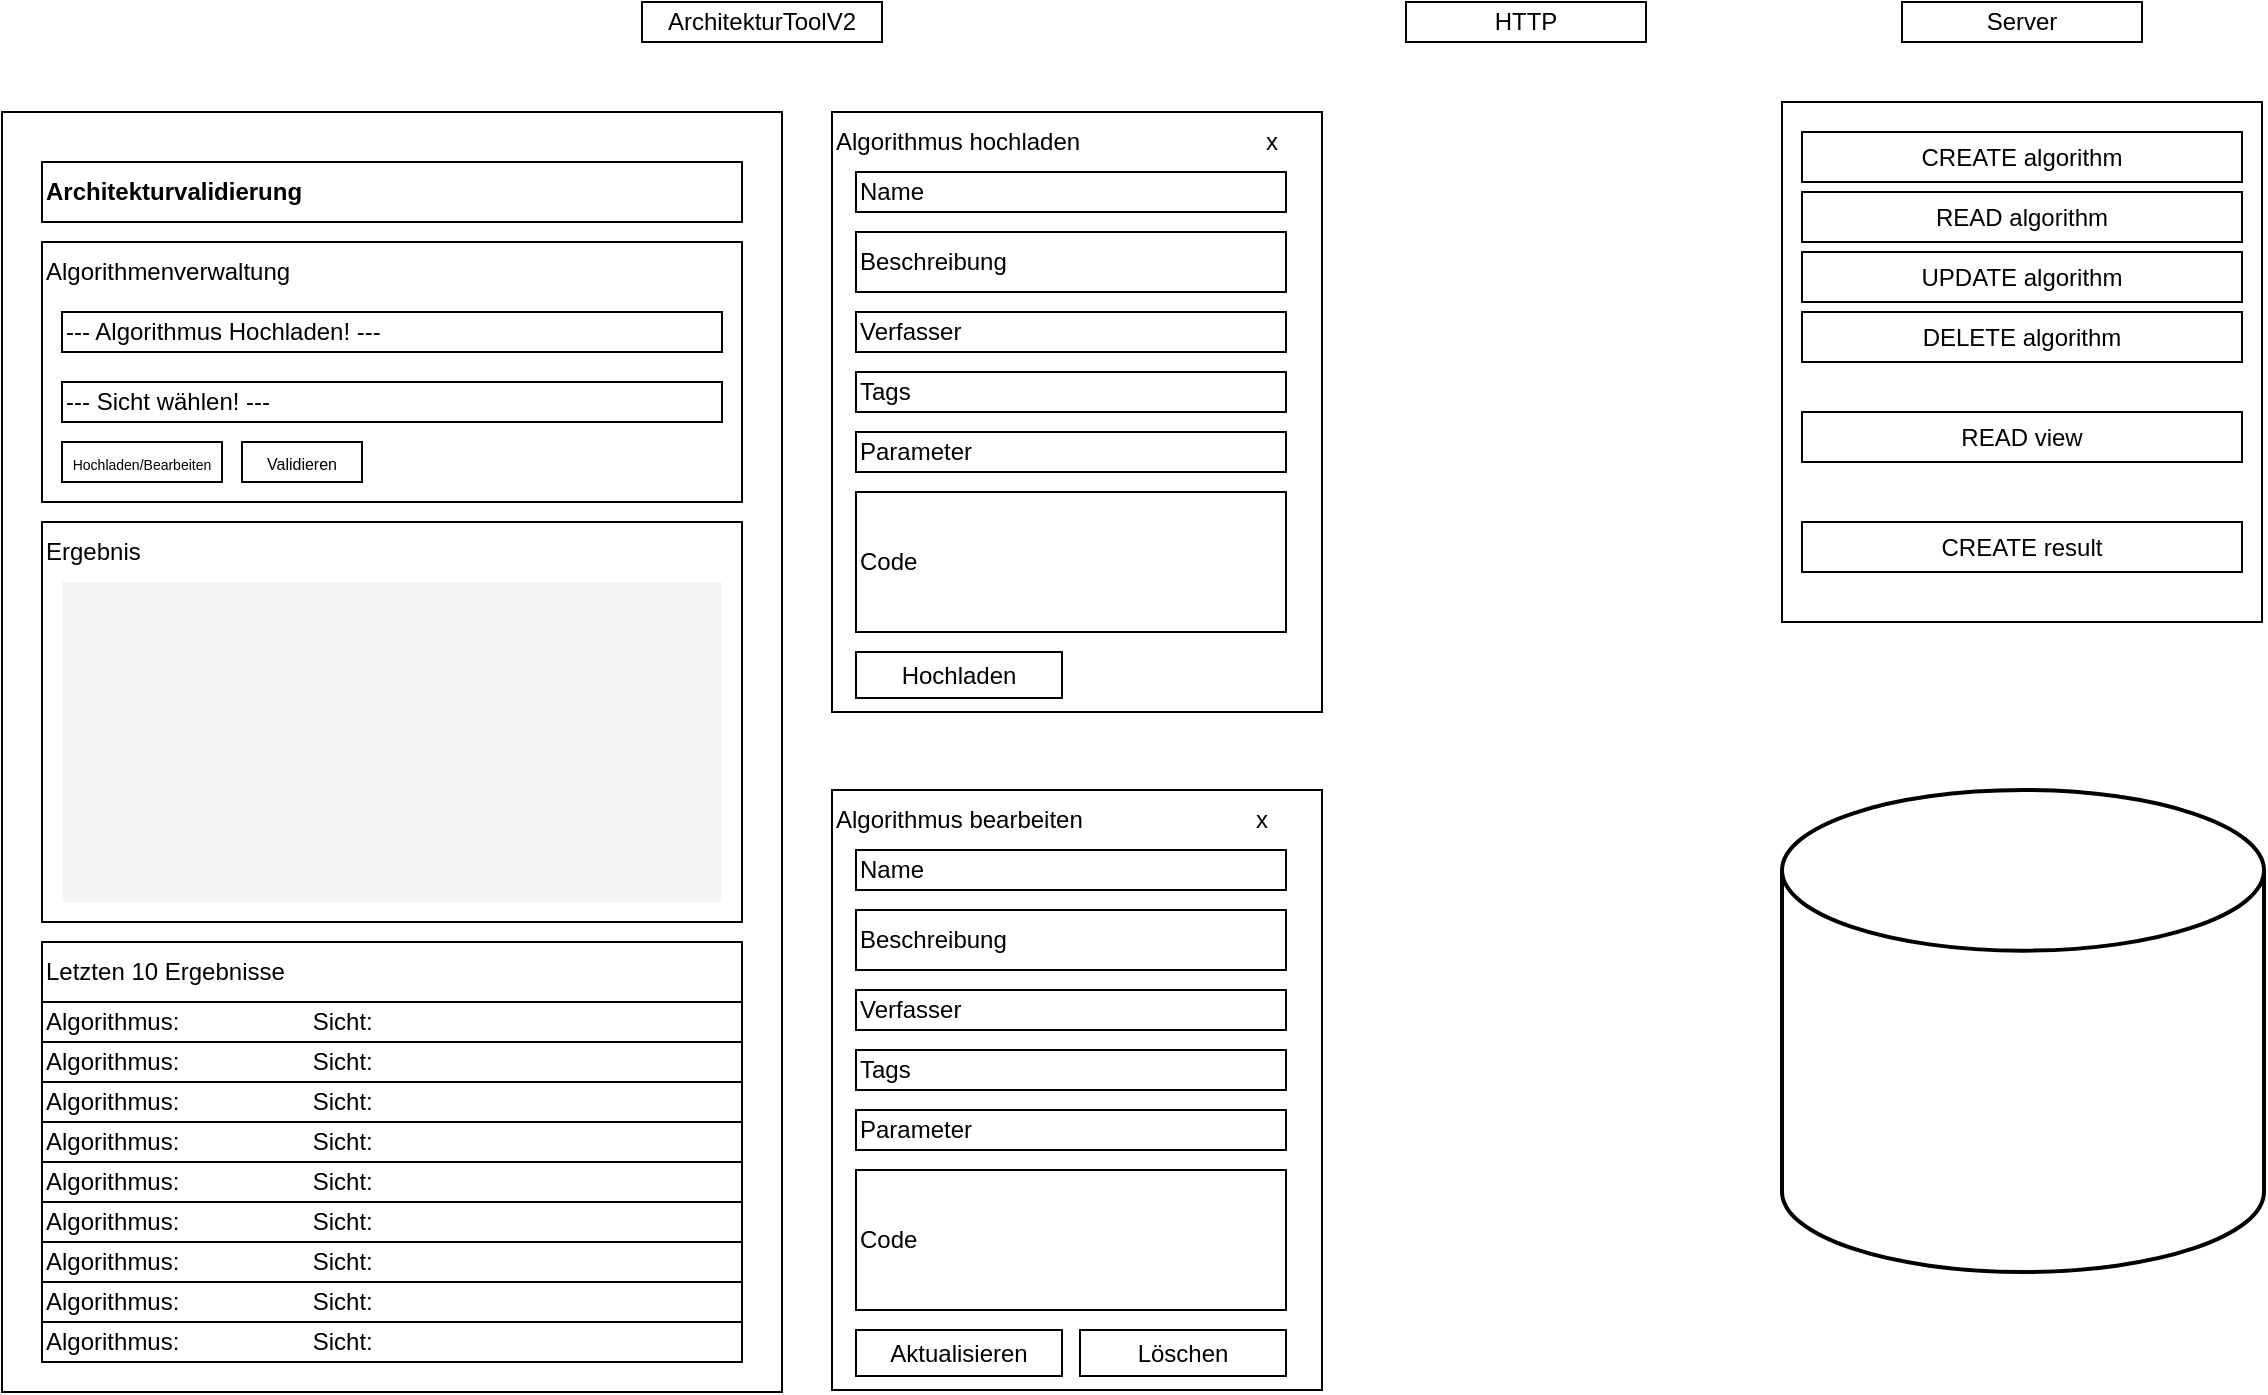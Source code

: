 <mxfile version="27.1.6">
  <diagram name="Seite-1" id="F9ilM62c__iO2jsk8ORU">
    <mxGraphModel dx="1426" dy="759" grid="1" gridSize="10" guides="1" tooltips="1" connect="1" arrows="1" fold="1" page="1" pageScale="1" pageWidth="1169" pageHeight="827" math="0" shadow="0">
      <root>
        <mxCell id="0" />
        <mxCell id="1" parent="0" />
        <mxCell id="2Tae3fJIZkJhiTBy6wiu-30" value="HTTP" style="rounded=0;whiteSpace=wrap;html=1;" vertex="1" parent="1">
          <mxGeometry x="722" y="40" width="120" height="20" as="geometry" />
        </mxCell>
        <mxCell id="2Tae3fJIZkJhiTBy6wiu-31" value="Server" style="rounded=0;whiteSpace=wrap;html=1;" vertex="1" parent="1">
          <mxGeometry x="970" y="40" width="120" height="20" as="geometry" />
        </mxCell>
        <mxCell id="HBaT90F2bRzQB5eEI21i-2" value="ArchitekturToolV2" style="rounded=0;whiteSpace=wrap;html=1;container=0;" parent="1" vertex="1">
          <mxGeometry x="340" y="40" width="120" height="20" as="geometry" />
        </mxCell>
        <mxCell id="HBaT90F2bRzQB5eEI21i-3" value="" style="rounded=0;whiteSpace=wrap;html=1;container=0;" parent="1" vertex="1">
          <mxGeometry x="20" y="95" width="390" height="640" as="geometry" />
        </mxCell>
        <mxCell id="HBaT90F2bRzQB5eEI21i-8" value="&lt;b&gt;Architekturvalidierung&lt;/b&gt;" style="rounded=0;whiteSpace=wrap;html=1;align=left;container=0;" parent="1" vertex="1">
          <mxGeometry x="40" y="120" width="350" height="30" as="geometry" />
        </mxCell>
        <mxCell id="HBaT90F2bRzQB5eEI21i-9" value="" style="rounded=0;whiteSpace=wrap;html=1;container=0;" parent="1" vertex="1">
          <mxGeometry x="40" y="160" width="350" height="130" as="geometry" />
        </mxCell>
        <mxCell id="HBaT90F2bRzQB5eEI21i-10" value="Algorithmenverwaltung" style="text;html=1;align=left;verticalAlign=middle;whiteSpace=wrap;rounded=0;container=0;" parent="1" vertex="1">
          <mxGeometry x="40" y="160" width="130" height="30" as="geometry" />
        </mxCell>
        <mxCell id="HBaT90F2bRzQB5eEI21i-11" value="--- Algorithmus Hochladen! ---" style="rounded=0;whiteSpace=wrap;html=1;align=left;container=0;" parent="1" vertex="1">
          <mxGeometry x="50" y="195" width="330" height="20" as="geometry" />
        </mxCell>
        <mxCell id="HBaT90F2bRzQB5eEI21i-12" value="--- Sicht wählen! ---" style="rounded=0;whiteSpace=wrap;html=1;align=left;container=0;" parent="1" vertex="1">
          <mxGeometry x="50" y="230" width="330" height="20" as="geometry" />
        </mxCell>
        <mxCell id="HBaT90F2bRzQB5eEI21i-13" value="&lt;font style=&quot;font-size: 7px;&quot;&gt;Hochladen/Bearbeiten&lt;/font&gt;" style="rounded=0;whiteSpace=wrap;html=1;container=0;" parent="1" vertex="1">
          <mxGeometry x="50" y="260" width="80" height="20" as="geometry" />
        </mxCell>
        <mxCell id="HBaT90F2bRzQB5eEI21i-14" value="&lt;font style=&quot;font-size: 8px;&quot;&gt;Validieren&lt;/font&gt;" style="rounded=0;whiteSpace=wrap;html=1;container=0;" parent="1" vertex="1">
          <mxGeometry x="140" y="260" width="60" height="20" as="geometry" />
        </mxCell>
        <mxCell id="HBaT90F2bRzQB5eEI21i-16" value="" style="rounded=0;whiteSpace=wrap;html=1;container=0;" parent="1" vertex="1">
          <mxGeometry x="40" y="300" width="350" height="200" as="geometry" />
        </mxCell>
        <mxCell id="HBaT90F2bRzQB5eEI21i-18" value="Ergebnis" style="text;html=1;align=left;verticalAlign=middle;whiteSpace=wrap;rounded=0;container=0;" parent="1" vertex="1">
          <mxGeometry x="40" y="300" width="130" height="30" as="geometry" />
        </mxCell>
        <mxCell id="HBaT90F2bRzQB5eEI21i-19" value="" style="rounded=0;whiteSpace=wrap;html=1;fillColor=light-dark(#F5F5F5,#4B4B4B);strokeColor=none;container=0;" parent="1" vertex="1">
          <mxGeometry x="50" y="330" width="330" height="160" as="geometry" />
        </mxCell>
        <mxCell id="HBaT90F2bRzQB5eEI21i-20" value="" style="rounded=0;whiteSpace=wrap;html=1;container=0;" parent="1" vertex="1">
          <mxGeometry x="40" y="510" width="350" height="210" as="geometry" />
        </mxCell>
        <mxCell id="HBaT90F2bRzQB5eEI21i-22" value="Letzten 10 Ergebnisse" style="text;html=1;align=left;verticalAlign=middle;whiteSpace=wrap;rounded=0;container=0;" parent="1" vertex="1">
          <mxGeometry x="40" y="510" width="130" height="30" as="geometry" />
        </mxCell>
        <mxCell id="HBaT90F2bRzQB5eEI21i-23" value="Algorithmus:&lt;span style=&quot;white-space: pre;&quot;&gt;&#x9;&lt;/span&gt;&lt;span style=&quot;white-space: pre;&quot;&gt;&#x9;&lt;/span&gt;&lt;span style=&quot;white-space: pre;&quot;&gt;&#x9;&lt;/span&gt;Sicht:&lt;span style=&quot;white-space: pre;&quot;&gt;&#x9;&lt;/span&gt;&lt;span style=&quot;white-space: pre;&quot;&gt;&#x9;&lt;/span&gt;&lt;span style=&quot;white-space: pre;&quot;&gt;&#x9;&lt;/span&gt;&lt;span style=&quot;white-space: pre;&quot;&gt;&#x9;&lt;/span&gt;&lt;span style=&quot;white-space: pre;&quot;&gt;&#x9;&lt;/span&gt;&lt;span style=&quot;color: rgba(0, 0, 0, 0); font-family: monospace; font-size: 0px; text-wrap-mode: nowrap;&quot;&gt;%3CmxGraphModel%3E%3Croot%3E%3CmxCell%20id%3D%220%22%2F%3E%3CmxCell%20id%3D%221%22%20parent%3D%220%22%2F%3E%3CmxCell%20id%3D%222%22%20value%3D%22---%20Algorithmus%20Hochladen!%20---%22%20style%3D%22rounded%3D0%3BwhiteSpace%3Dwrap%3Bhtml%3D1%3Balign%3Dleft%3B%22%20vertex%3D%221%22%20parent%3D%221%22%3E%3CmxGeometry%20x%3D%2250%22%20y%3D%22195%22%20width%3D%22330%22%20height%3D%2220%22%20as%3D%22geometry%22%2F%3E%3C%2FmxCell%3E%3C%2Froot%3E%3C%2FmxGraphModel%3E&lt;/span&gt;" style="rounded=0;whiteSpace=wrap;html=1;align=left;container=0;" parent="1" vertex="1">
          <mxGeometry x="40" y="540" width="350" height="20" as="geometry" />
        </mxCell>
        <mxCell id="HBaT90F2bRzQB5eEI21i-24" value="Algorithmus:&lt;span style=&quot;white-space: pre;&quot;&gt;&#x9;&lt;/span&gt;&lt;span style=&quot;white-space: pre;&quot;&gt;&#x9;&lt;/span&gt;&lt;span style=&quot;white-space: pre;&quot;&gt;&#x9;&lt;/span&gt;Sicht:&lt;span style=&quot;white-space: pre;&quot;&gt;&#x9;&lt;/span&gt;&lt;span style=&quot;white-space: pre;&quot;&gt;&#x9;&lt;/span&gt;&lt;span style=&quot;white-space: pre;&quot;&gt;&#x9;&lt;/span&gt;&lt;span style=&quot;white-space: pre;&quot;&gt;&#x9;&lt;/span&gt;&lt;span style=&quot;white-space: pre;&quot;&gt;&#x9;&lt;/span&gt;&lt;span style=&quot;color: rgba(0, 0, 0, 0); font-family: monospace; font-size: 0px; text-wrap-mode: nowrap;&quot;&gt;%3CmxGraphModel%3E%3Croot%3E%3CmxCell%20id%3D%220%22%2F%3E%3CmxCell%20id%3D%221%22%20parent%3D%220%22%2F%3E%3CmxCell%20id%3D%222%22%20value%3D%22---%20Algorithmus%20Hochladen!%20---%22%20style%3D%22rounded%3D0%3BwhiteSpace%3Dwrap%3Bhtml%3D1%3Balign%3Dleft%3B%22%20vertex%3D%221%22%20parent%3D%221%22%3E%3CmxGeometry%20x%3D%2250%22%20y%3D%22195%22%20width%3D%22330%22%20height%3D%2220%22%20as%3D%22geometry%22%2F%3E%3C%2FmxCell%3E%3C%2Froot%3E%3C%2FmxGraphModel%3E&lt;/span&gt;" style="rounded=0;whiteSpace=wrap;html=1;align=left;container=0;" parent="1" vertex="1">
          <mxGeometry x="40" y="580" width="350" height="20" as="geometry" />
        </mxCell>
        <mxCell id="HBaT90F2bRzQB5eEI21i-25" value="Algorithmus:&lt;span style=&quot;white-space: pre;&quot;&gt;&#x9;&lt;/span&gt;&lt;span style=&quot;white-space: pre;&quot;&gt;&#x9;&lt;/span&gt;&lt;span style=&quot;white-space: pre;&quot;&gt;&#x9;&lt;/span&gt;Sicht:&lt;span style=&quot;white-space: pre;&quot;&gt;&#x9;&lt;/span&gt;&lt;span style=&quot;white-space: pre;&quot;&gt;&#x9;&lt;/span&gt;&lt;span style=&quot;white-space: pre;&quot;&gt;&#x9;&lt;/span&gt;&lt;span style=&quot;white-space: pre;&quot;&gt;&#x9;&lt;/span&gt;&lt;span style=&quot;white-space: pre;&quot;&gt;&#x9;&lt;/span&gt;&lt;span style=&quot;color: rgba(0, 0, 0, 0); font-family: monospace; font-size: 0px; text-wrap-mode: nowrap;&quot;&gt;%3CmxGraphModel%3E%3Croot%3E%3CmxCell%20id%3D%220%22%2F%3E%3CmxCell%20id%3D%221%22%20parent%3D%220%22%2F%3E%3CmxCell%20id%3D%222%22%20value%3D%22---%20Algorithmus%20Hochladen!%20---%22%20style%3D%22rounded%3D0%3BwhiteSpace%3Dwrap%3Bhtml%3D1%3Balign%3Dleft%3B%22%20vertex%3D%221%22%20parent%3D%221%22%3E%3CmxGeometry%20x%3D%2250%22%20y%3D%22195%22%20width%3D%22330%22%20height%3D%2220%22%20as%3D%22geometry%22%2F%3E%3C%2FmxCell%3E%3C%2Froot%3E%3C%2FmxGraphModel%3E&lt;/span&gt;" style="rounded=0;whiteSpace=wrap;html=1;align=left;container=0;" parent="1" vertex="1">
          <mxGeometry x="40" y="560" width="350" height="20" as="geometry" />
        </mxCell>
        <mxCell id="HBaT90F2bRzQB5eEI21i-26" value="Algorithmus:&lt;span style=&quot;white-space: pre;&quot;&gt;&#x9;&lt;/span&gt;&lt;span style=&quot;white-space: pre;&quot;&gt;&#x9;&lt;/span&gt;&lt;span style=&quot;white-space: pre;&quot;&gt;&#x9;&lt;/span&gt;Sicht:&lt;span style=&quot;white-space: pre;&quot;&gt;&#x9;&lt;/span&gt;&lt;span style=&quot;white-space: pre;&quot;&gt;&#x9;&lt;/span&gt;&lt;span style=&quot;white-space: pre;&quot;&gt;&#x9;&lt;/span&gt;&lt;span style=&quot;white-space: pre;&quot;&gt;&#x9;&lt;/span&gt;&lt;span style=&quot;white-space: pre;&quot;&gt;&#x9;&lt;/span&gt;&lt;span style=&quot;color: rgba(0, 0, 0, 0); font-family: monospace; font-size: 0px; text-wrap-mode: nowrap;&quot;&gt;%3CmxGraphModel%3E%3Croot%3E%3CmxCell%20id%3D%220%22%2F%3E%3CmxCell%20id%3D%221%22%20parent%3D%220%22%2F%3E%3CmxCell%20id%3D%222%22%20value%3D%22---%20Algorithmus%20Hochladen!%20---%22%20style%3D%22rounded%3D0%3BwhiteSpace%3Dwrap%3Bhtml%3D1%3Balign%3Dleft%3B%22%20vertex%3D%221%22%20parent%3D%221%22%3E%3CmxGeometry%20x%3D%2250%22%20y%3D%22195%22%20width%3D%22330%22%20height%3D%2220%22%20as%3D%22geometry%22%2F%3E%3C%2FmxCell%3E%3C%2Froot%3E%3C%2FmxGraphModel%3E&lt;/span&gt;" style="rounded=0;whiteSpace=wrap;html=1;align=left;container=0;" parent="1" vertex="1">
          <mxGeometry x="40" y="640" width="350" height="20" as="geometry" />
        </mxCell>
        <mxCell id="HBaT90F2bRzQB5eEI21i-27" value="Algorithmus:&lt;span style=&quot;white-space: pre;&quot;&gt;&#x9;&lt;/span&gt;&lt;span style=&quot;white-space: pre;&quot;&gt;&#x9;&lt;/span&gt;&lt;span style=&quot;white-space: pre;&quot;&gt;&#x9;&lt;/span&gt;Sicht:&lt;span style=&quot;white-space: pre;&quot;&gt;&#x9;&lt;/span&gt;&lt;span style=&quot;white-space: pre;&quot;&gt;&#x9;&lt;/span&gt;&lt;span style=&quot;white-space: pre;&quot;&gt;&#x9;&lt;/span&gt;&lt;span style=&quot;white-space: pre;&quot;&gt;&#x9;&lt;/span&gt;&lt;span style=&quot;white-space: pre;&quot;&gt;&#x9;&lt;/span&gt;&lt;span style=&quot;color: rgba(0, 0, 0, 0); font-family: monospace; font-size: 0px; text-wrap-mode: nowrap;&quot;&gt;%3CmxGraphModel%3E%3Croot%3E%3CmxCell%20id%3D%220%22%2F%3E%3CmxCell%20id%3D%221%22%20parent%3D%220%22%2F%3E%3CmxCell%20id%3D%222%22%20value%3D%22---%20Algorithmus%20Hochladen!%20---%22%20style%3D%22rounded%3D0%3BwhiteSpace%3Dwrap%3Bhtml%3D1%3Balign%3Dleft%3B%22%20vertex%3D%221%22%20parent%3D%221%22%3E%3CmxGeometry%20x%3D%2250%22%20y%3D%22195%22%20width%3D%22330%22%20height%3D%2220%22%20as%3D%22geometry%22%2F%3E%3C%2FmxCell%3E%3C%2Froot%3E%3C%2FmxGraphModel%3E&lt;/span&gt;" style="rounded=0;whiteSpace=wrap;html=1;align=left;container=0;" parent="1" vertex="1">
          <mxGeometry x="40" y="620" width="350" height="20" as="geometry" />
        </mxCell>
        <mxCell id="HBaT90F2bRzQB5eEI21i-28" value="Algorithmus:&lt;span style=&quot;white-space: pre;&quot;&gt;&#x9;&lt;/span&gt;&lt;span style=&quot;white-space: pre;&quot;&gt;&#x9;&lt;/span&gt;&lt;span style=&quot;white-space: pre;&quot;&gt;&#x9;&lt;/span&gt;Sicht:&lt;span style=&quot;white-space: pre;&quot;&gt;&#x9;&lt;/span&gt;&lt;span style=&quot;white-space: pre;&quot;&gt;&#x9;&lt;/span&gt;&lt;span style=&quot;white-space: pre;&quot;&gt;&#x9;&lt;/span&gt;&lt;span style=&quot;white-space: pre;&quot;&gt;&#x9;&lt;/span&gt;&lt;span style=&quot;white-space: pre;&quot;&gt;&#x9;&lt;/span&gt;&lt;span style=&quot;color: rgba(0, 0, 0, 0); font-family: monospace; font-size: 0px; text-wrap-mode: nowrap;&quot;&gt;%3CmxGraphModel%3E%3Croot%3E%3CmxCell%20id%3D%220%22%2F%3E%3CmxCell%20id%3D%221%22%20parent%3D%220%22%2F%3E%3CmxCell%20id%3D%222%22%20value%3D%22---%20Algorithmus%20Hochladen!%20---%22%20style%3D%22rounded%3D0%3BwhiteSpace%3Dwrap%3Bhtml%3D1%3Balign%3Dleft%3B%22%20vertex%3D%221%22%20parent%3D%221%22%3E%3CmxGeometry%20x%3D%2250%22%20y%3D%22195%22%20width%3D%22330%22%20height%3D%2220%22%20as%3D%22geometry%22%2F%3E%3C%2FmxCell%3E%3C%2Froot%3E%3C%2FmxGraphModel%3E&lt;/span&gt;" style="rounded=0;whiteSpace=wrap;html=1;align=left;container=0;" parent="1" vertex="1">
          <mxGeometry x="40" y="600" width="350" height="20" as="geometry" />
        </mxCell>
        <mxCell id="HBaT90F2bRzQB5eEI21i-29" value="Algorithmus:&lt;span style=&quot;white-space: pre;&quot;&gt;&#x9;&lt;/span&gt;&lt;span style=&quot;white-space: pre;&quot;&gt;&#x9;&lt;/span&gt;&lt;span style=&quot;white-space: pre;&quot;&gt;&#x9;&lt;/span&gt;Sicht:&lt;span style=&quot;white-space: pre;&quot;&gt;&#x9;&lt;/span&gt;&lt;span style=&quot;white-space: pre;&quot;&gt;&#x9;&lt;/span&gt;&lt;span style=&quot;white-space: pre;&quot;&gt;&#x9;&lt;/span&gt;&lt;span style=&quot;white-space: pre;&quot;&gt;&#x9;&lt;/span&gt;&lt;span style=&quot;white-space: pre;&quot;&gt;&#x9;&lt;/span&gt;&lt;span style=&quot;color: rgba(0, 0, 0, 0); font-family: monospace; font-size: 0px; text-wrap-mode: nowrap;&quot;&gt;%3CmxGraphModel%3E%3Croot%3E%3CmxCell%20id%3D%220%22%2F%3E%3CmxCell%20id%3D%221%22%20parent%3D%220%22%2F%3E%3CmxCell%20id%3D%222%22%20value%3D%22---%20Algorithmus%20Hochladen!%20---%22%20style%3D%22rounded%3D0%3BwhiteSpace%3Dwrap%3Bhtml%3D1%3Balign%3Dleft%3B%22%20vertex%3D%221%22%20parent%3D%221%22%3E%3CmxGeometry%20x%3D%2250%22%20y%3D%22195%22%20width%3D%22330%22%20height%3D%2220%22%20as%3D%22geometry%22%2F%3E%3C%2FmxCell%3E%3C%2Froot%3E%3C%2FmxGraphModel%3E&lt;/span&gt;" style="rounded=0;whiteSpace=wrap;html=1;align=left;container=0;" parent="1" vertex="1">
          <mxGeometry x="40" y="660" width="350" height="20" as="geometry" />
        </mxCell>
        <mxCell id="HBaT90F2bRzQB5eEI21i-30" value="Algorithmus:&lt;span style=&quot;white-space: pre;&quot;&gt;&#x9;&lt;/span&gt;&lt;span style=&quot;white-space: pre;&quot;&gt;&#x9;&lt;/span&gt;&lt;span style=&quot;white-space: pre;&quot;&gt;&#x9;&lt;/span&gt;Sicht:&lt;span style=&quot;white-space: pre;&quot;&gt;&#x9;&lt;/span&gt;&lt;span style=&quot;white-space: pre;&quot;&gt;&#x9;&lt;/span&gt;&lt;span style=&quot;white-space: pre;&quot;&gt;&#x9;&lt;/span&gt;&lt;span style=&quot;white-space: pre;&quot;&gt;&#x9;&lt;/span&gt;&lt;span style=&quot;white-space: pre;&quot;&gt;&#x9;&lt;/span&gt;&lt;span style=&quot;color: rgba(0, 0, 0, 0); font-family: monospace; font-size: 0px; text-wrap-mode: nowrap;&quot;&gt;%3CmxGraphModel%3E%3Croot%3E%3CmxCell%20id%3D%220%22%2F%3E%3CmxCell%20id%3D%221%22%20parent%3D%220%22%2F%3E%3CmxCell%20id%3D%222%22%20value%3D%22---%20Algorithmus%20Hochladen!%20---%22%20style%3D%22rounded%3D0%3BwhiteSpace%3Dwrap%3Bhtml%3D1%3Balign%3Dleft%3B%22%20vertex%3D%221%22%20parent%3D%221%22%3E%3CmxGeometry%20x%3D%2250%22%20y%3D%22195%22%20width%3D%22330%22%20height%3D%2220%22%20as%3D%22geometry%22%2F%3E%3C%2FmxCell%3E%3C%2Froot%3E%3C%2FmxGraphModel%3E&lt;/span&gt;" style="rounded=0;whiteSpace=wrap;html=1;align=left;container=0;" parent="1" vertex="1">
          <mxGeometry x="40" y="680" width="350" height="20" as="geometry" />
        </mxCell>
        <mxCell id="HBaT90F2bRzQB5eEI21i-31" value="Algorithmus:&lt;span style=&quot;white-space: pre;&quot;&gt;&#x9;&lt;/span&gt;&lt;span style=&quot;white-space: pre;&quot;&gt;&#x9;&lt;/span&gt;&lt;span style=&quot;white-space: pre;&quot;&gt;&#x9;&lt;/span&gt;Sicht:&lt;span style=&quot;white-space: pre;&quot;&gt;&#x9;&lt;/span&gt;&lt;span style=&quot;white-space: pre;&quot;&gt;&#x9;&lt;/span&gt;&lt;span style=&quot;white-space: pre;&quot;&gt;&#x9;&lt;/span&gt;&lt;span style=&quot;white-space: pre;&quot;&gt;&#x9;&lt;/span&gt;&lt;span style=&quot;white-space: pre;&quot;&gt;&#x9;&lt;/span&gt;&lt;span style=&quot;color: rgba(0, 0, 0, 0); font-family: monospace; font-size: 0px; text-wrap-mode: nowrap;&quot;&gt;%3CmxGraphModel%3E%3Croot%3E%3CmxCell%20id%3D%220%22%2F%3E%3CmxCell%20id%3D%221%22%20parent%3D%220%22%2F%3E%3CmxCell%20id%3D%222%22%20value%3D%22---%20Algorithmus%20Hochladen!%20---%22%20style%3D%22rounded%3D0%3BwhiteSpace%3Dwrap%3Bhtml%3D1%3Balign%3Dleft%3B%22%20vertex%3D%221%22%20parent%3D%221%22%3E%3CmxGeometry%20x%3D%2250%22%20y%3D%22195%22%20width%3D%22330%22%20height%3D%2220%22%20as%3D%22geometry%22%2F%3E%3C%2FmxCell%3E%3C%2Froot%3E%3C%2FmxGraphModel%3E&lt;/span&gt;" style="rounded=0;whiteSpace=wrap;html=1;align=left;container=0;" parent="1" vertex="1">
          <mxGeometry x="40" y="700" width="350" height="20" as="geometry" />
        </mxCell>
        <mxCell id="2Tae3fJIZkJhiTBy6wiu-3" value="" style="rounded=0;whiteSpace=wrap;html=1;container=0;" vertex="1" parent="1">
          <mxGeometry x="435" y="95" width="245" height="300" as="geometry" />
        </mxCell>
        <mxCell id="2Tae3fJIZkJhiTBy6wiu-5" value="Algorithmus hochladen" style="text;html=1;align=left;verticalAlign=middle;whiteSpace=wrap;rounded=0;container=0;" vertex="1" parent="1">
          <mxGeometry x="435" y="95" width="140" height="30" as="geometry" />
        </mxCell>
        <mxCell id="2Tae3fJIZkJhiTBy6wiu-6" value="Name&lt;span style=&quot;color: rgba(0, 0, 0, 0); font-family: monospace; font-size: 0px; text-wrap-mode: nowrap;&quot;&gt;%3CmxGraphModel%3E%3Croot%3E%3CmxCell%20id%3D%220%22%2F%3E%3CmxCell%20id%3D%221%22%20parent%3D%220%22%2F%3E%3CmxCell%20id%3D%222%22%20value%3D%22%22%20style%3D%22rounded%3D0%3BwhiteSpace%3Dwrap%3Bhtml%3D1%3B%22%20vertex%3D%221%22%20parent%3D%221%22%3E%3CmxGeometry%20x%3D%22465%22%20y%3D%2290%22%20width%3D%22295%22%20height%3D%22360%22%20as%3D%22geometry%22%2F%3E%3C%2FmxCell%3E%3C%2Froot%3E%3C%2FmxGraphModel%3E&lt;/span&gt;" style="rounded=0;whiteSpace=wrap;html=1;align=left;container=0;" vertex="1" parent="1">
          <mxGeometry x="447" y="125" width="215" height="20" as="geometry" />
        </mxCell>
        <mxCell id="2Tae3fJIZkJhiTBy6wiu-7" value="" style="rounded=0;whiteSpace=wrap;html=1;align=left;container=0;" vertex="1" parent="1">
          <mxGeometry x="447" y="155" width="215" height="30" as="geometry" />
        </mxCell>
        <mxCell id="2Tae3fJIZkJhiTBy6wiu-8" value="Beschreibung" style="text;html=1;align=left;verticalAlign=middle;whiteSpace=wrap;rounded=0;container=0;" vertex="1" parent="1">
          <mxGeometry x="447" y="155" width="60" height="30" as="geometry" />
        </mxCell>
        <mxCell id="2Tae3fJIZkJhiTBy6wiu-9" value="Verfasser" style="rounded=0;whiteSpace=wrap;html=1;align=left;container=0;" vertex="1" parent="1">
          <mxGeometry x="447" y="195" width="215" height="20" as="geometry" />
        </mxCell>
        <mxCell id="2Tae3fJIZkJhiTBy6wiu-10" value="Tags" style="rounded=0;whiteSpace=wrap;html=1;align=left;container=0;" vertex="1" parent="1">
          <mxGeometry x="447" y="225" width="215" height="20" as="geometry" />
        </mxCell>
        <mxCell id="2Tae3fJIZkJhiTBy6wiu-11" value="Parameter" style="rounded=0;whiteSpace=wrap;html=1;align=left;container=0;" vertex="1" parent="1">
          <mxGeometry x="447" y="255" width="215" height="20" as="geometry" />
        </mxCell>
        <mxCell id="2Tae3fJIZkJhiTBy6wiu-12" value="Code" style="rounded=0;whiteSpace=wrap;html=1;align=left;container=0;" vertex="1" parent="1">
          <mxGeometry x="447" y="285" width="215" height="70" as="geometry" />
        </mxCell>
        <mxCell id="2Tae3fJIZkJhiTBy6wiu-13" value="Hochladen" style="rounded=0;whiteSpace=wrap;html=1;container=0;" vertex="1" parent="1">
          <mxGeometry x="447" y="365" width="103" height="23" as="geometry" />
        </mxCell>
        <mxCell id="2Tae3fJIZkJhiTBy6wiu-28" value="x" style="text;html=1;align=center;verticalAlign=middle;whiteSpace=wrap;rounded=0;container=0;" vertex="1" parent="1">
          <mxGeometry x="625" y="95" width="60" height="30" as="geometry" />
        </mxCell>
        <mxCell id="2Tae3fJIZkJhiTBy6wiu-17" value="" style="rounded=0;whiteSpace=wrap;html=1;container=0;" vertex="1" parent="1">
          <mxGeometry x="435" y="434" width="245" height="300" as="geometry" />
        </mxCell>
        <mxCell id="2Tae3fJIZkJhiTBy6wiu-18" value="Algorithmus bearbeiten" style="text;html=1;align=left;verticalAlign=middle;whiteSpace=wrap;rounded=0;container=0;" vertex="1" parent="1">
          <mxGeometry x="435" y="434" width="140" height="30" as="geometry" />
        </mxCell>
        <mxCell id="2Tae3fJIZkJhiTBy6wiu-19" value="Name&lt;span style=&quot;color: rgba(0, 0, 0, 0); font-family: monospace; font-size: 0px; text-wrap-mode: nowrap;&quot;&gt;%3CmxGraphModel%3E%3Croot%3E%3CmxCell%20id%3D%220%22%2F%3E%3CmxCell%20id%3D%221%22%20parent%3D%220%22%2F%3E%3CmxCell%20id%3D%222%22%20value%3D%22%22%20style%3D%22rounded%3D0%3BwhiteSpace%3Dwrap%3Bhtml%3D1%3B%22%20vertex%3D%221%22%20parent%3D%221%22%3E%3CmxGeometry%20x%3D%22465%22%20y%3D%2290%22%20width%3D%22295%22%20height%3D%22360%22%20as%3D%22geometry%22%2F%3E%3C%2FmxCell%3E%3C%2Froot%3E%3C%2FmxGraphModel%3E&lt;/span&gt;" style="rounded=0;whiteSpace=wrap;html=1;align=left;container=0;" vertex="1" parent="1">
          <mxGeometry x="447" y="464" width="215" height="20" as="geometry" />
        </mxCell>
        <mxCell id="2Tae3fJIZkJhiTBy6wiu-20" value="" style="rounded=0;whiteSpace=wrap;html=1;align=left;container=0;" vertex="1" parent="1">
          <mxGeometry x="447" y="494" width="215" height="30" as="geometry" />
        </mxCell>
        <mxCell id="2Tae3fJIZkJhiTBy6wiu-21" value="Beschreibung" style="text;html=1;align=left;verticalAlign=middle;whiteSpace=wrap;rounded=0;container=0;" vertex="1" parent="1">
          <mxGeometry x="447" y="494" width="60" height="30" as="geometry" />
        </mxCell>
        <mxCell id="2Tae3fJIZkJhiTBy6wiu-22" value="Verfasser" style="rounded=0;whiteSpace=wrap;html=1;align=left;container=0;" vertex="1" parent="1">
          <mxGeometry x="447" y="534" width="215" height="20" as="geometry" />
        </mxCell>
        <mxCell id="2Tae3fJIZkJhiTBy6wiu-23" value="Tags" style="rounded=0;whiteSpace=wrap;html=1;align=left;container=0;" vertex="1" parent="1">
          <mxGeometry x="447" y="564" width="215" height="20" as="geometry" />
        </mxCell>
        <mxCell id="2Tae3fJIZkJhiTBy6wiu-24" value="Parameter" style="rounded=0;whiteSpace=wrap;html=1;align=left;container=0;" vertex="1" parent="1">
          <mxGeometry x="447" y="594" width="215" height="20" as="geometry" />
        </mxCell>
        <mxCell id="2Tae3fJIZkJhiTBy6wiu-25" value="Code" style="rounded=0;whiteSpace=wrap;html=1;align=left;container=0;" vertex="1" parent="1">
          <mxGeometry x="447" y="624" width="215" height="70" as="geometry" />
        </mxCell>
        <mxCell id="2Tae3fJIZkJhiTBy6wiu-26" value="Aktualisieren" style="rounded=0;whiteSpace=wrap;html=1;container=0;" vertex="1" parent="1">
          <mxGeometry x="447" y="704" width="103" height="23" as="geometry" />
        </mxCell>
        <mxCell id="2Tae3fJIZkJhiTBy6wiu-27" value="Löschen" style="rounded=0;whiteSpace=wrap;html=1;container=0;" vertex="1" parent="1">
          <mxGeometry x="559" y="704" width="103" height="23" as="geometry" />
        </mxCell>
        <mxCell id="2Tae3fJIZkJhiTBy6wiu-29" value="x" style="text;html=1;align=center;verticalAlign=middle;whiteSpace=wrap;rounded=0;container=0;" vertex="1" parent="1">
          <mxGeometry x="620" y="434" width="60" height="30" as="geometry" />
        </mxCell>
        <mxCell id="2Tae3fJIZkJhiTBy6wiu-32" value="&lt;span style=&quot;color: rgba(0, 0, 0, 0); font-family: monospace; font-size: 0px; text-align: start; text-wrap-mode: nowrap;&quot;&gt;%3CmxGraphModel%3E%3Croot%3E%3CmxCell%20id%3D%220%22%2F%3E%3CmxCell%20id%3D%221%22%20parent%3D%220%22%2F%3E%3CmxCell%20id%3D%222%22%20value%3D%22UPDATE%20algorithm%26lt%3Bspan%20style%3D%26quot%3Bcolor%3A%20rgba(0%2C%200%2C%200%2C%200)%3B%20font-family%3A%20monospace%3B%20font-size%3A%200px%3B%20text-align%3A%20start%3B%20text-wrap-mode%3A%20nowrap%3B%26quot%3B%26gt%3B%253CmxGraphModel%253E%253Croot%253E%253CmxCell%2520id%253D%25220%2522%252F%253E%253CmxCell%2520id%253D%25221%2522%2520parent%253D%25220%2522%252F%253E%253CmxCell%2520id%253D%25222%2522%2520value%253D%2522HTTP%2522%2520style%253D%2522rounded%253D0%253BwhiteSpace%253Dwrap%253Bhtml%253D1%253B%2522%2520vertex%253D%25221%2522%2520parent%253D%25221%2522%253E%253CmxGeometry%2520x%253D%2522730%2522%2520y%253D%252230%2522%2520width%253D%2522120%2522%2520height%253D%252240%2522%2520as%253D%2522geometry%2522%252F%253E%253C%252FmxCell%253E%253C%252Froot%253E%253C%252FmxGraphModel%253E%26lt%3B%2Fspan%26gt%3B%22%20style%3D%22rounded%3D0%3BwhiteSpace%3Dwrap%3Bhtml%3D1%3B%22%20vertex%3D%221%22%20parent%3D%221%22%3E%3CmxGeometry%20x%3D%22920%22%20y%3D%22165%22%20width%3D%22220%22%20height%3D%2225%22%20as%3D%22geometry%22%2F%3E%3C%2FmxCell%3E%3C%2Froot%3E%3C%2FmxGraphModel%3E&lt;/span&gt;" style="rounded=0;whiteSpace=wrap;html=1;" vertex="1" parent="1">
          <mxGeometry x="910" y="90" width="240" height="260" as="geometry" />
        </mxCell>
        <mxCell id="2Tae3fJIZkJhiTBy6wiu-33" value="CREATE algorithm&lt;span style=&quot;color: rgba(0, 0, 0, 0); font-family: monospace; font-size: 0px; text-align: start; text-wrap-mode: nowrap;&quot;&gt;%3CmxGraphModel%3E%3Croot%3E%3CmxCell%20id%3D%220%22%2F%3E%3CmxCell%20id%3D%221%22%20parent%3D%220%22%2F%3E%3CmxCell%20id%3D%222%22%20value%3D%22HTTP%22%20style%3D%22rounded%3D0%3BwhiteSpace%3Dwrap%3Bhtml%3D1%3B%22%20vertex%3D%221%22%20parent%3D%221%22%3E%3CmxGeometry%20x%3D%22730%22%20y%3D%2230%22%20width%3D%22120%22%20height%3D%2240%22%20as%3D%22geometry%22%2F%3E%3C%2FmxCell%3E%3C%2Froot%3E%3C%2FmxGraphModel%3E&lt;/span&gt;" style="rounded=0;whiteSpace=wrap;html=1;" vertex="1" parent="1">
          <mxGeometry x="920" y="105" width="220" height="25" as="geometry" />
        </mxCell>
        <mxCell id="2Tae3fJIZkJhiTBy6wiu-34" value="UPDATE algorithm&lt;span style=&quot;color: rgba(0, 0, 0, 0); font-family: monospace; font-size: 0px; text-align: start; text-wrap-mode: nowrap;&quot;&gt;%3CmxGraphModel%3E%3Croot%3E%3CmxCell%20id%3D%220%22%2F%3E%3CmxCell%20id%3D%221%22%20parent%3D%220%22%2F%3E%3CmxCell%20id%3D%222%22%20value%3D%22HTTP%22%20style%3D%22rounded%3D0%3BwhiteSpace%3Dwrap%3Bhtml%3D1%3B%22%20vertex%3D%221%22%20parent%3D%221%22%3E%3CmxGeometry%20x%3D%22730%22%20y%3D%2230%22%20width%3D%22120%22%20height%3D%2240%22%20as%3D%22geometry%22%2F%3E%3C%2FmxCell%3E%3C%2Froot%3E%3C%2FmxGraphModel%3E&lt;/span&gt;" style="rounded=0;whiteSpace=wrap;html=1;" vertex="1" parent="1">
          <mxGeometry x="920" y="165" width="220" height="25" as="geometry" />
        </mxCell>
        <mxCell id="2Tae3fJIZkJhiTBy6wiu-35" value="READ algorithm&lt;span style=&quot;color: rgba(0, 0, 0, 0); font-family: monospace; font-size: 0px; text-align: start; text-wrap-mode: nowrap;&quot;&gt;%3CmxGraphModel%3E%3Croot%3E%3CmxCell%20id%3D%220%22%2F%3E%3CmxCell%20id%3D%221%22%20parent%3D%220%22%2F%3E%3CmxCell%20id%3D%222%22%20value%3D%22HTTP%22%20style%3D%22rounded%3D0%3BwhiteSpace%3Dwrap%3Bhtml%3D1%3B%22%20vertex%3D%221%22%20parent%3D%221%22%3E%3CmxGeometry%20x%3D%22730%22%20y%3D%2230%22%20width%3D%22120%22%20height%3D%2240%22%20as%3D%22geometry%22%2F%3E%3C%2FmxCell%3E%3C%2Froot%3E%3C%2FmxGraphModel%3E&lt;/span&gt;" style="rounded=0;whiteSpace=wrap;html=1;" vertex="1" parent="1">
          <mxGeometry x="920" y="135" width="220" height="25" as="geometry" />
        </mxCell>
        <mxCell id="2Tae3fJIZkJhiTBy6wiu-36" value="DELETE algorithm&lt;span style=&quot;color: rgba(0, 0, 0, 0); font-family: monospace; font-size: 0px; text-align: start; text-wrap-mode: nowrap;&quot;&gt;%3CmxGraphModel%3E%3Croot%3E%3CmxCell%20id%3D%220%22%2F%3E%3CmxCell%20id%3D%221%22%20parent%3D%220%22%2F%3E%3CmxCell%20id%3D%222%22%20value%3D%22HTTP%22%20style%3D%22rounded%3D0%3BwhiteSpace%3Dwrap%3Bhtml%3D1%3B%22%20vertex%3D%221%22%20parent%3D%221%22%3E%3CmxGeometry%20x%3D%22730%22%20y%3D%2230%22%20width%3D%22120%22%20height%3D%2240%22%20as%3D%22geometry%22%2F%3E%3C%2FmxCell%3E%3C%2Froot%3E%3C%2FmxGraphModel%3E&lt;/span&gt;" style="rounded=0;whiteSpace=wrap;html=1;" vertex="1" parent="1">
          <mxGeometry x="920" y="195" width="220" height="25" as="geometry" />
        </mxCell>
        <mxCell id="2Tae3fJIZkJhiTBy6wiu-37" value="CREATE result" style="rounded=0;whiteSpace=wrap;html=1;" vertex="1" parent="1">
          <mxGeometry x="920" y="300" width="220" height="25" as="geometry" />
        </mxCell>
        <mxCell id="2Tae3fJIZkJhiTBy6wiu-38" value="READ view" style="rounded=0;whiteSpace=wrap;html=1;" vertex="1" parent="1">
          <mxGeometry x="920" y="245" width="220" height="25" as="geometry" />
        </mxCell>
        <mxCell id="2Tae3fJIZkJhiTBy6wiu-39" value="" style="strokeWidth=2;html=1;shape=mxgraph.flowchart.database;whiteSpace=wrap;aspect=fixed;" vertex="1" parent="1">
          <mxGeometry x="910" y="434" width="241" height="241" as="geometry" />
        </mxCell>
      </root>
    </mxGraphModel>
  </diagram>
</mxfile>
